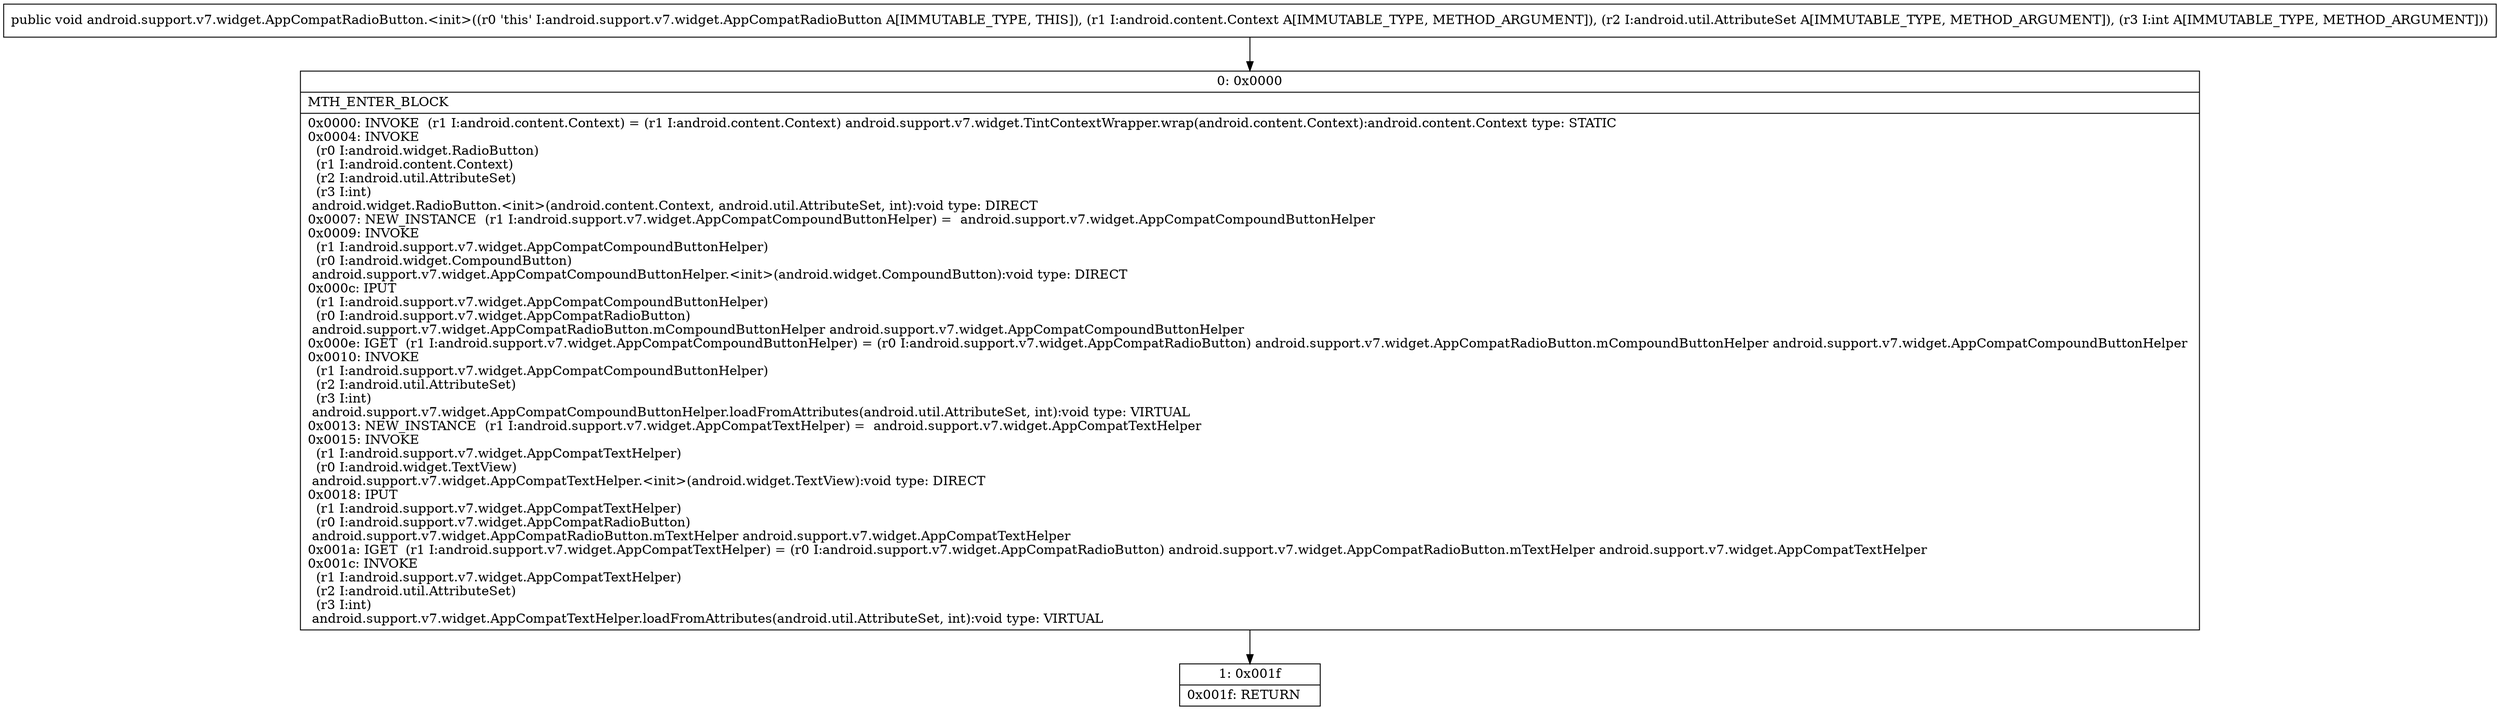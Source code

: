 digraph "CFG forandroid.support.v7.widget.AppCompatRadioButton.\<init\>(Landroid\/content\/Context;Landroid\/util\/AttributeSet;I)V" {
Node_0 [shape=record,label="{0\:\ 0x0000|MTH_ENTER_BLOCK\l|0x0000: INVOKE  (r1 I:android.content.Context) = (r1 I:android.content.Context) android.support.v7.widget.TintContextWrapper.wrap(android.content.Context):android.content.Context type: STATIC \l0x0004: INVOKE  \l  (r0 I:android.widget.RadioButton)\l  (r1 I:android.content.Context)\l  (r2 I:android.util.AttributeSet)\l  (r3 I:int)\l android.widget.RadioButton.\<init\>(android.content.Context, android.util.AttributeSet, int):void type: DIRECT \l0x0007: NEW_INSTANCE  (r1 I:android.support.v7.widget.AppCompatCompoundButtonHelper) =  android.support.v7.widget.AppCompatCompoundButtonHelper \l0x0009: INVOKE  \l  (r1 I:android.support.v7.widget.AppCompatCompoundButtonHelper)\l  (r0 I:android.widget.CompoundButton)\l android.support.v7.widget.AppCompatCompoundButtonHelper.\<init\>(android.widget.CompoundButton):void type: DIRECT \l0x000c: IPUT  \l  (r1 I:android.support.v7.widget.AppCompatCompoundButtonHelper)\l  (r0 I:android.support.v7.widget.AppCompatRadioButton)\l android.support.v7.widget.AppCompatRadioButton.mCompoundButtonHelper android.support.v7.widget.AppCompatCompoundButtonHelper \l0x000e: IGET  (r1 I:android.support.v7.widget.AppCompatCompoundButtonHelper) = (r0 I:android.support.v7.widget.AppCompatRadioButton) android.support.v7.widget.AppCompatRadioButton.mCompoundButtonHelper android.support.v7.widget.AppCompatCompoundButtonHelper \l0x0010: INVOKE  \l  (r1 I:android.support.v7.widget.AppCompatCompoundButtonHelper)\l  (r2 I:android.util.AttributeSet)\l  (r3 I:int)\l android.support.v7.widget.AppCompatCompoundButtonHelper.loadFromAttributes(android.util.AttributeSet, int):void type: VIRTUAL \l0x0013: NEW_INSTANCE  (r1 I:android.support.v7.widget.AppCompatTextHelper) =  android.support.v7.widget.AppCompatTextHelper \l0x0015: INVOKE  \l  (r1 I:android.support.v7.widget.AppCompatTextHelper)\l  (r0 I:android.widget.TextView)\l android.support.v7.widget.AppCompatTextHelper.\<init\>(android.widget.TextView):void type: DIRECT \l0x0018: IPUT  \l  (r1 I:android.support.v7.widget.AppCompatTextHelper)\l  (r0 I:android.support.v7.widget.AppCompatRadioButton)\l android.support.v7.widget.AppCompatRadioButton.mTextHelper android.support.v7.widget.AppCompatTextHelper \l0x001a: IGET  (r1 I:android.support.v7.widget.AppCompatTextHelper) = (r0 I:android.support.v7.widget.AppCompatRadioButton) android.support.v7.widget.AppCompatRadioButton.mTextHelper android.support.v7.widget.AppCompatTextHelper \l0x001c: INVOKE  \l  (r1 I:android.support.v7.widget.AppCompatTextHelper)\l  (r2 I:android.util.AttributeSet)\l  (r3 I:int)\l android.support.v7.widget.AppCompatTextHelper.loadFromAttributes(android.util.AttributeSet, int):void type: VIRTUAL \l}"];
Node_1 [shape=record,label="{1\:\ 0x001f|0x001f: RETURN   \l}"];
MethodNode[shape=record,label="{public void android.support.v7.widget.AppCompatRadioButton.\<init\>((r0 'this' I:android.support.v7.widget.AppCompatRadioButton A[IMMUTABLE_TYPE, THIS]), (r1 I:android.content.Context A[IMMUTABLE_TYPE, METHOD_ARGUMENT]), (r2 I:android.util.AttributeSet A[IMMUTABLE_TYPE, METHOD_ARGUMENT]), (r3 I:int A[IMMUTABLE_TYPE, METHOD_ARGUMENT])) }"];
MethodNode -> Node_0;
Node_0 -> Node_1;
}

